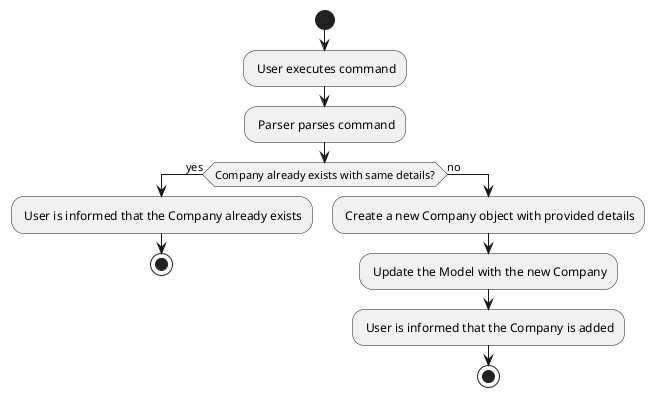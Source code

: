 @startuml
start
: User executes command;
: Parser parses command;

if (Company already exists with same details?) then (yes)
  : User is informed that the Company already exists;
  stop
else (no)
  : Create a new Company object with provided details;
  : Update the Model with the new Company;
  : User is informed that the Company is added;
  stop
@enduml
